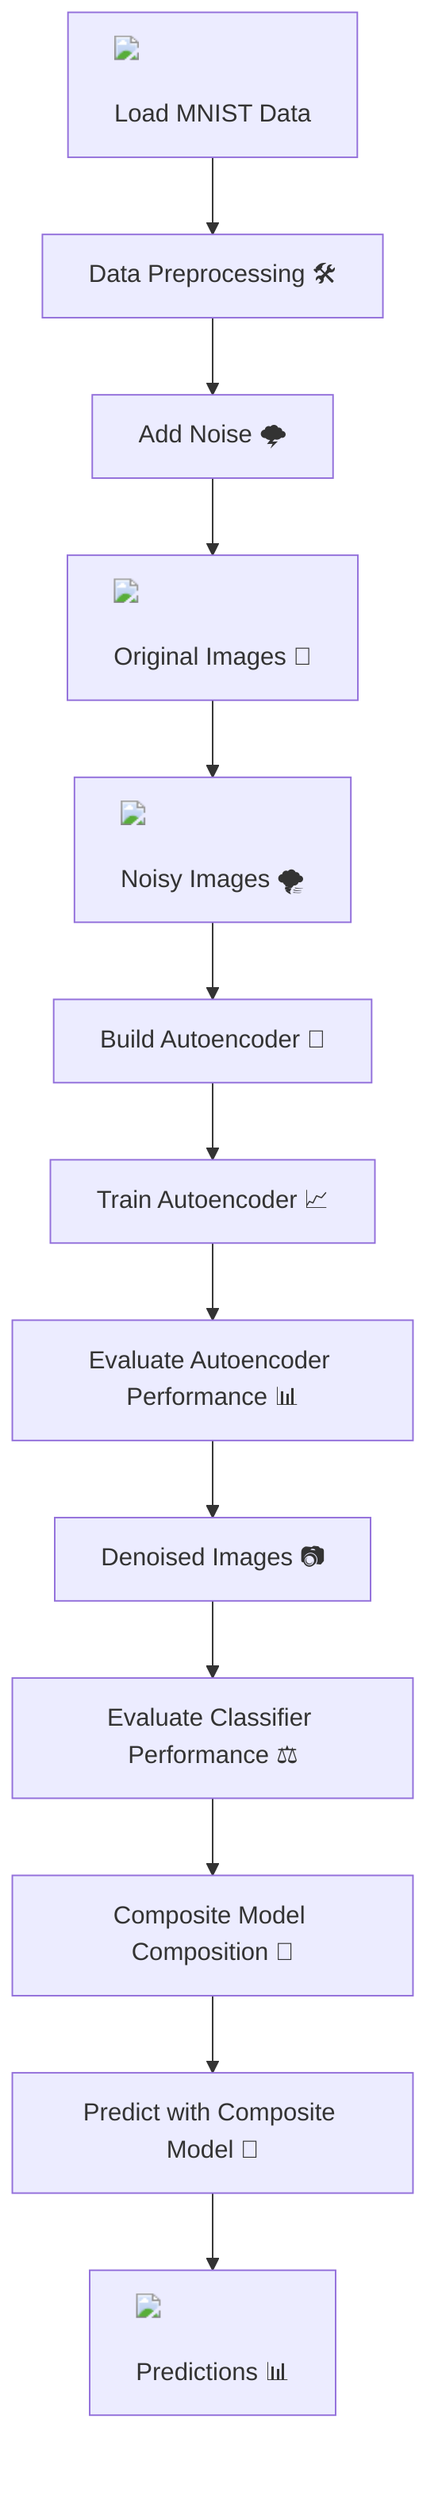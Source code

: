 flowchart TD
    A["<img src='file.svg'/> <br/> Load MNIST Data"] --> B["Data Preprocessing 🛠️"]
    B --> C["Add Noise 🌩️"]
    C --> D["<img src='dummy_plots/scatter_plot_template.svg'/> <br/> Original Images 📸"]
    D --> E["<img src='dummy_plots/scatter_plot_template.svg'/> <br/> Noisy Images 🌪️"]
    E --> F["Build Autoencoder 🧠"]
    F --> G["Train Autoencoder 📈"]
    G --> H["Evaluate Autoencoder Performance 📊"]
    H --> I["Denoised Images 📷"]
    I --> J["Evaluate Classifier Performance ⚖️"]
    J --> K["Composite Model Composition 🔗"]
    K --> L["Predict with Composite Model 🔮"]
    L --> M["<img src='dummy_plots/scatter_plot_template.svg'/> <br/> Predictions 📊"]